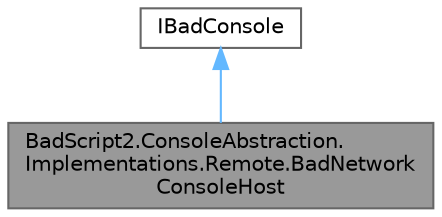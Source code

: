 digraph "BadScript2.ConsoleAbstraction.Implementations.Remote.BadNetworkConsoleHost"
{
 // LATEX_PDF_SIZE
  bgcolor="transparent";
  edge [fontname=Helvetica,fontsize=10,labelfontname=Helvetica,labelfontsize=10];
  node [fontname=Helvetica,fontsize=10,shape=box,height=0.2,width=0.4];
  Node1 [id="Node000001",label="BadScript2.ConsoleAbstraction.\lImplementations.Remote.BadNetwork\lConsoleHost",height=0.2,width=0.4,color="gray40", fillcolor="grey60", style="filled", fontcolor="black",tooltip=" "];
  Node2 -> Node1 [id="edge1_Node000001_Node000002",dir="back",color="steelblue1",style="solid",tooltip=" "];
  Node2 [id="Node000002",label="IBadConsole",height=0.2,width=0.4,color="gray40", fillcolor="white", style="filled",URL="$interface_bad_script2_1_1_console_abstraction_1_1_i_bad_console.html",tooltip=" "];
}
